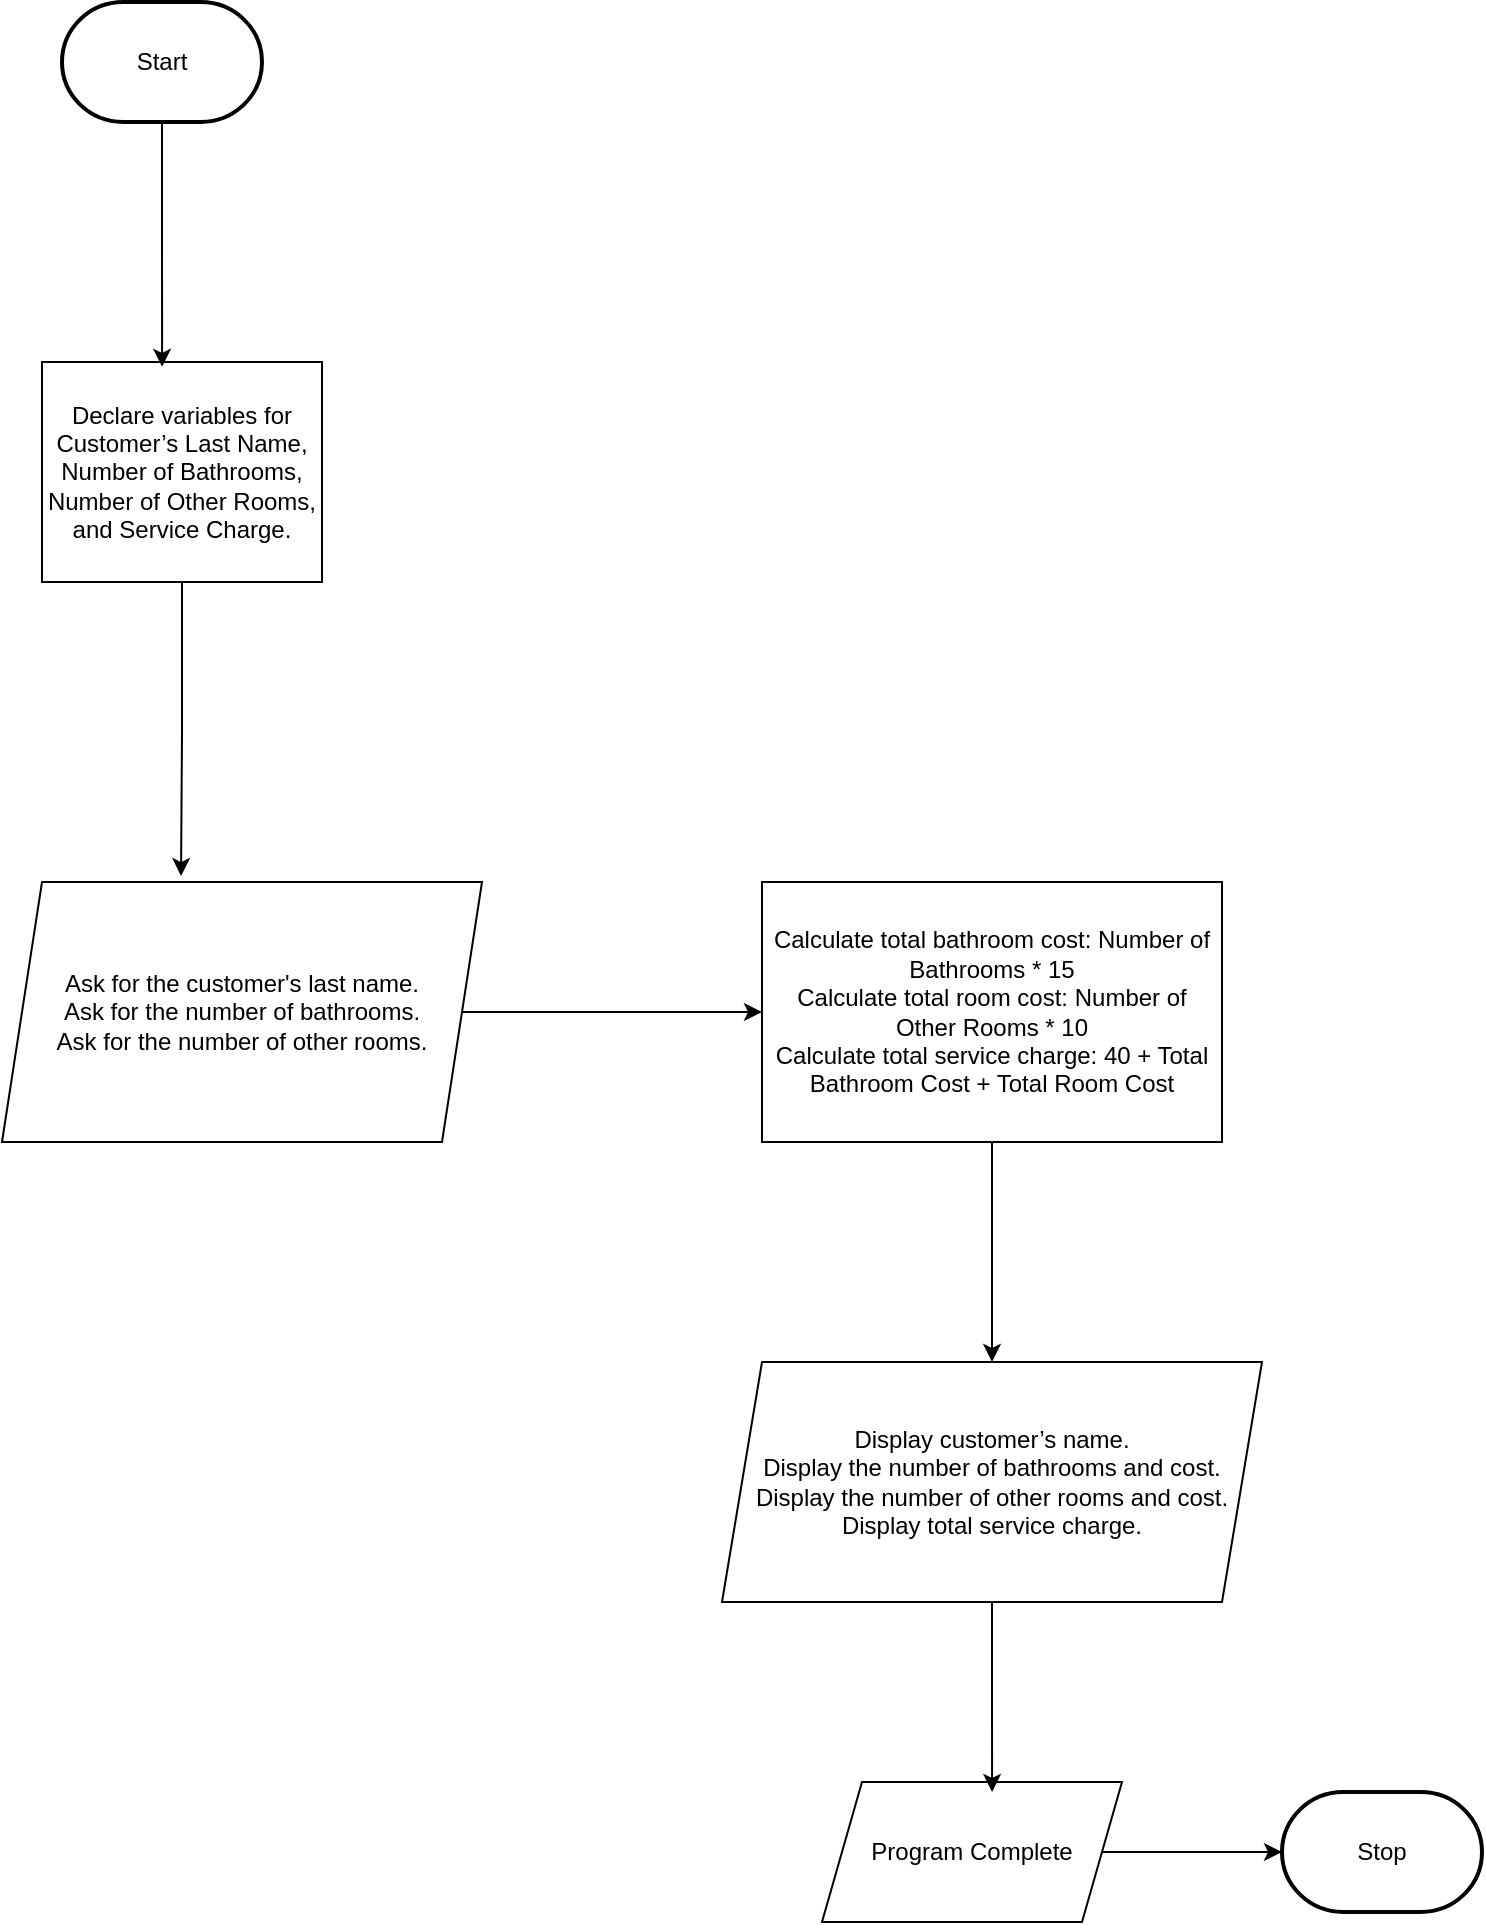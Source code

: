 <mxfile version="24.7.17">
  <diagram id="C5RBs43oDa-KdzZeNtuy" name="Page-1">
    <mxGraphModel dx="2752" dy="988" grid="1" gridSize="10" guides="1" tooltips="1" connect="1" arrows="1" fold="1" page="1" pageScale="1" pageWidth="827" pageHeight="1169" math="0" shadow="0">
      <root>
        <mxCell id="WIyWlLk6GJQsqaUBKTNV-0" />
        <mxCell id="WIyWlLk6GJQsqaUBKTNV-1" parent="WIyWlLk6GJQsqaUBKTNV-0" />
        <mxCell id="zJylQsJusNT-7ujvTZey-8" value="Start" style="strokeWidth=2;html=1;shape=mxgraph.flowchart.terminator;whiteSpace=wrap;" parent="WIyWlLk6GJQsqaUBKTNV-1" vertex="1">
          <mxGeometry x="-1610" y="80" width="100" height="60" as="geometry" />
        </mxCell>
        <mxCell id="zJylQsJusNT-7ujvTZey-11" value="Declare variables for Customer’s Last Name, Number of Bathrooms, Number of Other Rooms, and Service Charge." style="rounded=0;whiteSpace=wrap;html=1;" parent="WIyWlLk6GJQsqaUBKTNV-1" vertex="1">
          <mxGeometry x="-1620" y="260" width="140" height="110" as="geometry" />
        </mxCell>
        <mxCell id="zJylQsJusNT-7ujvTZey-16" style="edgeStyle=orthogonalEdgeStyle;rounded=0;orthogonalLoop=1;jettySize=auto;html=1;entryX=0;entryY=0.5;entryDx=0;entryDy=0;" parent="WIyWlLk6GJQsqaUBKTNV-1" source="zJylQsJusNT-7ujvTZey-12" target="zJylQsJusNT-7ujvTZey-13" edge="1">
          <mxGeometry relative="1" as="geometry" />
        </mxCell>
        <mxCell id="zJylQsJusNT-7ujvTZey-12" value="&lt;div&gt;Ask for the customer&#39;s last name.&lt;/div&gt;&lt;div&gt;Ask for the number of bathrooms.&lt;/div&gt;&lt;div&gt;Ask for the number of other rooms.&lt;/div&gt;" style="shape=parallelogram;perimeter=parallelogramPerimeter;whiteSpace=wrap;html=1;fixedSize=1;" parent="WIyWlLk6GJQsqaUBKTNV-1" vertex="1">
          <mxGeometry x="-1640" y="520" width="240" height="130" as="geometry" />
        </mxCell>
        <mxCell id="zJylQsJusNT-7ujvTZey-18" style="edgeStyle=orthogonalEdgeStyle;rounded=0;orthogonalLoop=1;jettySize=auto;html=1;entryX=0.5;entryY=0;entryDx=0;entryDy=0;" parent="WIyWlLk6GJQsqaUBKTNV-1" source="zJylQsJusNT-7ujvTZey-13" target="zJylQsJusNT-7ujvTZey-17" edge="1">
          <mxGeometry relative="1" as="geometry" />
        </mxCell>
        <mxCell id="zJylQsJusNT-7ujvTZey-13" value="&lt;div&gt;Calculate total bathroom cost: Number of Bathrooms * 15&lt;/div&gt;&lt;div&gt;Calculate total room cost: Number of Other Rooms * 10&lt;/div&gt;&lt;div&gt;Calculate total service charge: 40 + Total Bathroom Cost + Total Room Cost&lt;/div&gt;" style="rounded=0;whiteSpace=wrap;html=1;" parent="WIyWlLk6GJQsqaUBKTNV-1" vertex="1">
          <mxGeometry x="-1260" y="520" width="230" height="130" as="geometry" />
        </mxCell>
        <mxCell id="zJylQsJusNT-7ujvTZey-14" style="edgeStyle=orthogonalEdgeStyle;rounded=0;orthogonalLoop=1;jettySize=auto;html=1;entryX=0.429;entryY=0.022;entryDx=0;entryDy=0;entryPerimeter=0;" parent="WIyWlLk6GJQsqaUBKTNV-1" source="zJylQsJusNT-7ujvTZey-8" target="zJylQsJusNT-7ujvTZey-11" edge="1">
          <mxGeometry relative="1" as="geometry" />
        </mxCell>
        <mxCell id="zJylQsJusNT-7ujvTZey-15" style="edgeStyle=orthogonalEdgeStyle;rounded=0;orthogonalLoop=1;jettySize=auto;html=1;entryX=0.373;entryY=-0.023;entryDx=0;entryDy=0;entryPerimeter=0;" parent="WIyWlLk6GJQsqaUBKTNV-1" source="zJylQsJusNT-7ujvTZey-11" target="zJylQsJusNT-7ujvTZey-12" edge="1">
          <mxGeometry relative="1" as="geometry" />
        </mxCell>
        <mxCell id="zJylQsJusNT-7ujvTZey-17" value="&lt;div&gt;Display customer’s name.&lt;/div&gt;&lt;div&gt;Display the number of bathrooms and cost.&lt;/div&gt;&lt;div&gt;Display the number of other rooms and cost.&lt;/div&gt;&lt;div&gt;Display total service charge.&lt;/div&gt;" style="shape=parallelogram;perimeter=parallelogramPerimeter;whiteSpace=wrap;html=1;fixedSize=1;" parent="WIyWlLk6GJQsqaUBKTNV-1" vertex="1">
          <mxGeometry x="-1280" y="760" width="270" height="120" as="geometry" />
        </mxCell>
        <mxCell id="zJylQsJusNT-7ujvTZey-19" value="Stop" style="strokeWidth=2;html=1;shape=mxgraph.flowchart.terminator;whiteSpace=wrap;" parent="WIyWlLk6GJQsqaUBKTNV-1" vertex="1">
          <mxGeometry x="-1000" y="975" width="100" height="60" as="geometry" />
        </mxCell>
        <mxCell id="zJylQsJusNT-7ujvTZey-25" style="edgeStyle=orthogonalEdgeStyle;rounded=0;orthogonalLoop=1;jettySize=auto;html=1;" parent="WIyWlLk6GJQsqaUBKTNV-1" source="zJylQsJusNT-7ujvTZey-21" target="zJylQsJusNT-7ujvTZey-19" edge="1">
          <mxGeometry relative="1" as="geometry">
            <mxPoint x="-160" y="965" as="targetPoint" />
          </mxGeometry>
        </mxCell>
        <mxCell id="zJylQsJusNT-7ujvTZey-21" value="Program Complete" style="shape=parallelogram;perimeter=parallelogramPerimeter;whiteSpace=wrap;html=1;fixedSize=1;" parent="WIyWlLk6GJQsqaUBKTNV-1" vertex="1">
          <mxGeometry x="-1230" y="970" width="150" height="70" as="geometry" />
        </mxCell>
        <mxCell id="zJylQsJusNT-7ujvTZey-24" style="edgeStyle=orthogonalEdgeStyle;rounded=0;orthogonalLoop=1;jettySize=auto;html=1;entryX=0.567;entryY=0.071;entryDx=0;entryDy=0;entryPerimeter=0;" parent="WIyWlLk6GJQsqaUBKTNV-1" source="zJylQsJusNT-7ujvTZey-17" target="zJylQsJusNT-7ujvTZey-21" edge="1">
          <mxGeometry relative="1" as="geometry" />
        </mxCell>
      </root>
    </mxGraphModel>
  </diagram>
</mxfile>
